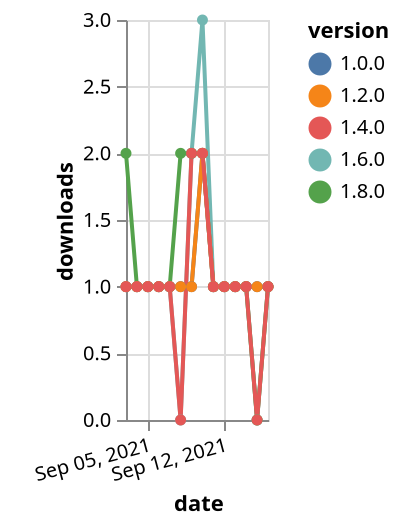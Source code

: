 {"$schema": "https://vega.github.io/schema/vega-lite/v5.json", "description": "A simple bar chart with embedded data.", "data": {"values": [{"date": "2021-09-03", "total": 169, "delta": 1, "version": "1.6.0"}, {"date": "2021-09-04", "total": 170, "delta": 1, "version": "1.6.0"}, {"date": "2021-09-05", "total": 171, "delta": 1, "version": "1.6.0"}, {"date": "2021-09-06", "total": 172, "delta": 1, "version": "1.6.0"}, {"date": "2021-09-07", "total": 173, "delta": 1, "version": "1.6.0"}, {"date": "2021-09-08", "total": 173, "delta": 0, "version": "1.6.0"}, {"date": "2021-09-09", "total": 175, "delta": 2, "version": "1.6.0"}, {"date": "2021-09-10", "total": 178, "delta": 3, "version": "1.6.0"}, {"date": "2021-09-11", "total": 179, "delta": 1, "version": "1.6.0"}, {"date": "2021-09-12", "total": 180, "delta": 1, "version": "1.6.0"}, {"date": "2021-09-13", "total": 181, "delta": 1, "version": "1.6.0"}, {"date": "2021-09-14", "total": 182, "delta": 1, "version": "1.6.0"}, {"date": "2021-09-15", "total": 182, "delta": 0, "version": "1.6.0"}, {"date": "2021-09-16", "total": 183, "delta": 1, "version": "1.6.0"}, {"date": "2021-09-03", "total": 116, "delta": 2, "version": "1.8.0"}, {"date": "2021-09-04", "total": 117, "delta": 1, "version": "1.8.0"}, {"date": "2021-09-05", "total": 118, "delta": 1, "version": "1.8.0"}, {"date": "2021-09-06", "total": 119, "delta": 1, "version": "1.8.0"}, {"date": "2021-09-07", "total": 120, "delta": 1, "version": "1.8.0"}, {"date": "2021-09-08", "total": 122, "delta": 2, "version": "1.8.0"}, {"date": "2021-09-09", "total": 124, "delta": 2, "version": "1.8.0"}, {"date": "2021-09-10", "total": 126, "delta": 2, "version": "1.8.0"}, {"date": "2021-09-11", "total": 127, "delta": 1, "version": "1.8.0"}, {"date": "2021-09-12", "total": 128, "delta": 1, "version": "1.8.0"}, {"date": "2021-09-13", "total": 129, "delta": 1, "version": "1.8.0"}, {"date": "2021-09-14", "total": 130, "delta": 1, "version": "1.8.0"}, {"date": "2021-09-15", "total": 130, "delta": 0, "version": "1.8.0"}, {"date": "2021-09-16", "total": 131, "delta": 1, "version": "1.8.0"}, {"date": "2021-09-03", "total": 188, "delta": 1, "version": "1.0.0"}, {"date": "2021-09-04", "total": 189, "delta": 1, "version": "1.0.0"}, {"date": "2021-09-05", "total": 190, "delta": 1, "version": "1.0.0"}, {"date": "2021-09-06", "total": 191, "delta": 1, "version": "1.0.0"}, {"date": "2021-09-07", "total": 192, "delta": 1, "version": "1.0.0"}, {"date": "2021-09-08", "total": 193, "delta": 1, "version": "1.0.0"}, {"date": "2021-09-09", "total": 194, "delta": 1, "version": "1.0.0"}, {"date": "2021-09-10", "total": 196, "delta": 2, "version": "1.0.0"}, {"date": "2021-09-11", "total": 197, "delta": 1, "version": "1.0.0"}, {"date": "2021-09-12", "total": 198, "delta": 1, "version": "1.0.0"}, {"date": "2021-09-13", "total": 199, "delta": 1, "version": "1.0.0"}, {"date": "2021-09-14", "total": 200, "delta": 1, "version": "1.0.0"}, {"date": "2021-09-15", "total": 201, "delta": 1, "version": "1.0.0"}, {"date": "2021-09-16", "total": 202, "delta": 1, "version": "1.0.0"}, {"date": "2021-09-03", "total": 172, "delta": 1, "version": "1.2.0"}, {"date": "2021-09-04", "total": 173, "delta": 1, "version": "1.2.0"}, {"date": "2021-09-05", "total": 174, "delta": 1, "version": "1.2.0"}, {"date": "2021-09-06", "total": 175, "delta": 1, "version": "1.2.0"}, {"date": "2021-09-07", "total": 176, "delta": 1, "version": "1.2.0"}, {"date": "2021-09-08", "total": 177, "delta": 1, "version": "1.2.0"}, {"date": "2021-09-09", "total": 178, "delta": 1, "version": "1.2.0"}, {"date": "2021-09-10", "total": 180, "delta": 2, "version": "1.2.0"}, {"date": "2021-09-11", "total": 181, "delta": 1, "version": "1.2.0"}, {"date": "2021-09-12", "total": 182, "delta": 1, "version": "1.2.0"}, {"date": "2021-09-13", "total": 183, "delta": 1, "version": "1.2.0"}, {"date": "2021-09-14", "total": 184, "delta": 1, "version": "1.2.0"}, {"date": "2021-09-15", "total": 185, "delta": 1, "version": "1.2.0"}, {"date": "2021-09-16", "total": 186, "delta": 1, "version": "1.2.0"}, {"date": "2021-09-03", "total": 158, "delta": 1, "version": "1.4.0"}, {"date": "2021-09-04", "total": 159, "delta": 1, "version": "1.4.0"}, {"date": "2021-09-05", "total": 160, "delta": 1, "version": "1.4.0"}, {"date": "2021-09-06", "total": 161, "delta": 1, "version": "1.4.0"}, {"date": "2021-09-07", "total": 162, "delta": 1, "version": "1.4.0"}, {"date": "2021-09-08", "total": 162, "delta": 0, "version": "1.4.0"}, {"date": "2021-09-09", "total": 164, "delta": 2, "version": "1.4.0"}, {"date": "2021-09-10", "total": 166, "delta": 2, "version": "1.4.0"}, {"date": "2021-09-11", "total": 167, "delta": 1, "version": "1.4.0"}, {"date": "2021-09-12", "total": 168, "delta": 1, "version": "1.4.0"}, {"date": "2021-09-13", "total": 169, "delta": 1, "version": "1.4.0"}, {"date": "2021-09-14", "total": 170, "delta": 1, "version": "1.4.0"}, {"date": "2021-09-15", "total": 170, "delta": 0, "version": "1.4.0"}, {"date": "2021-09-16", "total": 171, "delta": 1, "version": "1.4.0"}]}, "width": "container", "mark": {"type": "line", "point": {"filled": true}}, "encoding": {"x": {"field": "date", "type": "temporal", "timeUnit": "yearmonthdate", "title": "date", "axis": {"labelAngle": -15}}, "y": {"field": "delta", "type": "quantitative", "title": "downloads"}, "color": {"field": "version", "type": "nominal"}, "tooltip": {"field": "delta"}}}